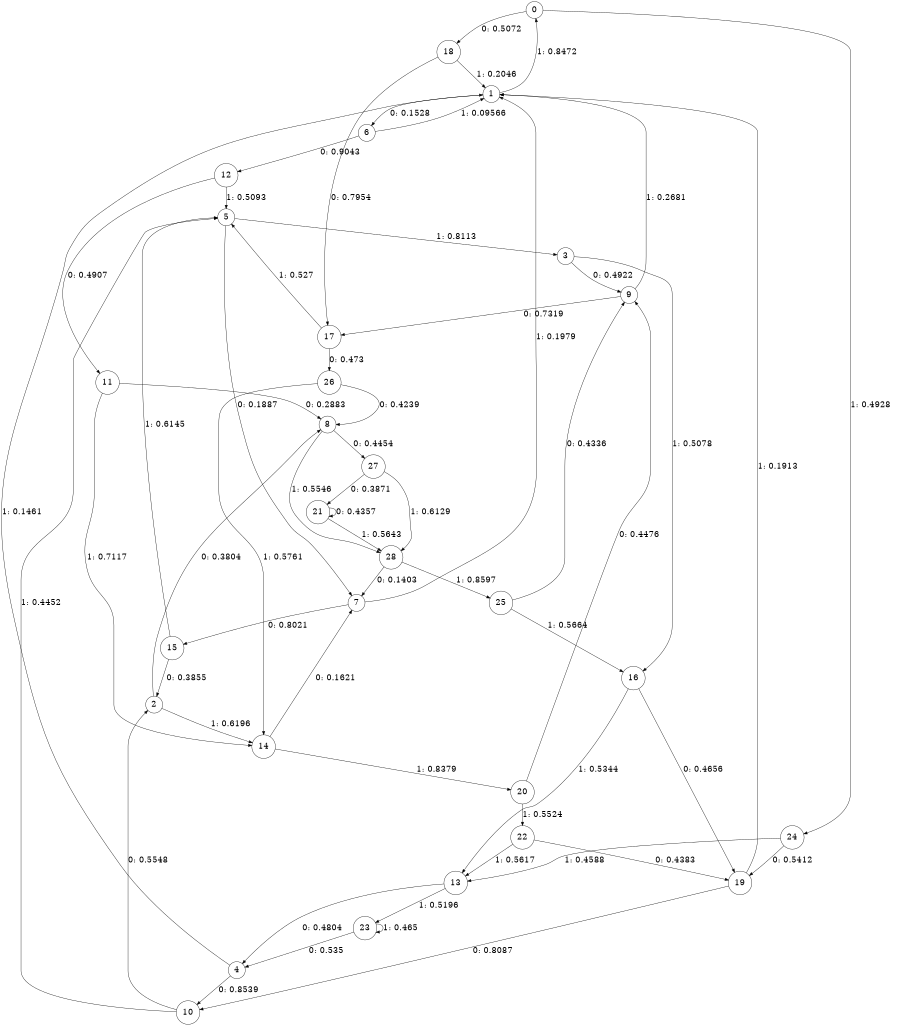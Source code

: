 digraph "ch13randomL7" {
size = "6,8.5";
ratio = "fill";
node [shape = circle];
node [fontsize = 24];
edge [fontsize = 24];
0 -> 18 [label = "0: 0.5072   "];
0 -> 24 [label = "1: 0.4928   "];
1 -> 6 [label = "0: 0.1528   "];
1 -> 0 [label = "1: 0.8472   "];
2 -> 8 [label = "0: 0.3804   "];
2 -> 14 [label = "1: 0.6196   "];
3 -> 9 [label = "0: 0.4922   "];
3 -> 16 [label = "1: 0.5078   "];
4 -> 10 [label = "0: 0.8539   "];
4 -> 1 [label = "1: 0.1461   "];
5 -> 7 [label = "0: 0.1887   "];
5 -> 3 [label = "1: 0.8113   "];
6 -> 12 [label = "0: 0.9043   "];
6 -> 1 [label = "1: 0.09566  "];
7 -> 15 [label = "0: 0.8021   "];
7 -> 1 [label = "1: 0.1979   "];
8 -> 27 [label = "0: 0.4454   "];
8 -> 28 [label = "1: 0.5546   "];
9 -> 17 [label = "0: 0.7319   "];
9 -> 1 [label = "1: 0.2681   "];
10 -> 2 [label = "0: 0.5548   "];
10 -> 5 [label = "1: 0.4452   "];
11 -> 8 [label = "0: 0.2883   "];
11 -> 14 [label = "1: 0.7117   "];
12 -> 11 [label = "0: 0.4907   "];
12 -> 5 [label = "1: 0.5093   "];
13 -> 4 [label = "0: 0.4804   "];
13 -> 23 [label = "1: 0.5196   "];
14 -> 7 [label = "0: 0.1621   "];
14 -> 20 [label = "1: 0.8379   "];
15 -> 2 [label = "0: 0.3855   "];
15 -> 5 [label = "1: 0.6145   "];
16 -> 19 [label = "0: 0.4656   "];
16 -> 13 [label = "1: 0.5344   "];
17 -> 26 [label = "0: 0.473    "];
17 -> 5 [label = "1: 0.527    "];
18 -> 17 [label = "0: 0.7954   "];
18 -> 1 [label = "1: 0.2046   "];
19 -> 10 [label = "0: 0.8087   "];
19 -> 1 [label = "1: 0.1913   "];
20 -> 9 [label = "0: 0.4476   "];
20 -> 22 [label = "1: 0.5524   "];
21 -> 21 [label = "0: 0.4357   "];
21 -> 28 [label = "1: 0.5643   "];
22 -> 19 [label = "0: 0.4383   "];
22 -> 13 [label = "1: 0.5617   "];
23 -> 4 [label = "0: 0.535    "];
23 -> 23 [label = "1: 0.465    "];
24 -> 19 [label = "0: 0.5412   "];
24 -> 13 [label = "1: 0.4588   "];
25 -> 9 [label = "0: 0.4336   "];
25 -> 16 [label = "1: 0.5664   "];
26 -> 8 [label = "0: 0.4239   "];
26 -> 14 [label = "1: 0.5761   "];
27 -> 21 [label = "0: 0.3871   "];
27 -> 28 [label = "1: 0.6129   "];
28 -> 7 [label = "0: 0.1403   "];
28 -> 25 [label = "1: 0.8597   "];
}
